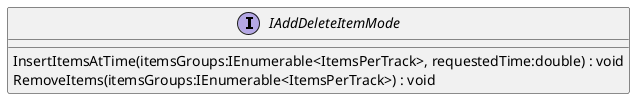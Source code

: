 @startuml
interface IAddDeleteItemMode {
    InsertItemsAtTime(itemsGroups:IEnumerable<ItemsPerTrack>, requestedTime:double) : void
    RemoveItems(itemsGroups:IEnumerable<ItemsPerTrack>) : void
}
@enduml
